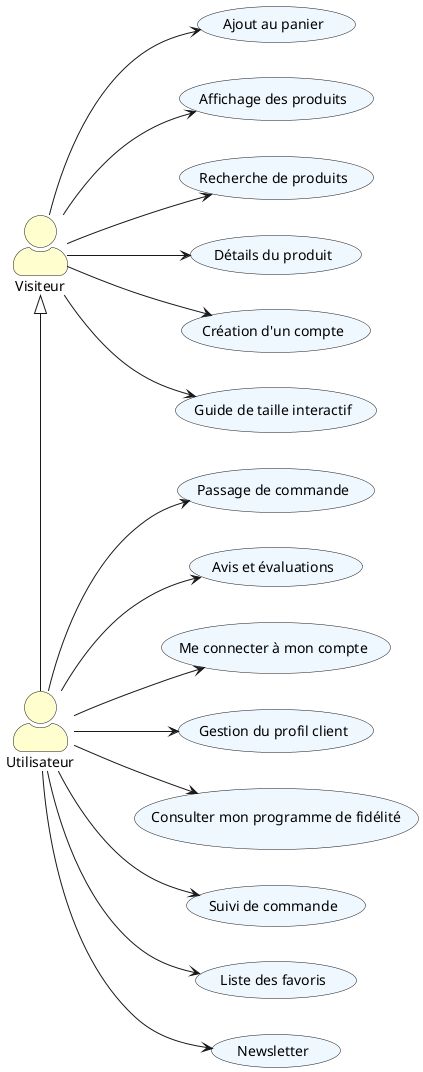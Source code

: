 @startuml DCU - Utilisateur
skinparam actorStyle awesome
left to right direction

actor "Visiteur" as v #FEFECE
usecase "Ajout au panier" as v1 #F0F8FF
usecase "Affichage des produits" as v2 #F0F8FF
usecase "Recherche de produits" as v3 #F0F8FF
usecase "Détails du produit" as v4 #F0F8FF
usecase "Création d'un compte" as v5 #F0F8FF
usecase "Guide de taille interactif" as v6 #F0F8FF
v --> v1
v --> v2
v --> v3
v --> v4
v --> v5
v --> v6

actor "Utilisateur" as u #FEFECE
usecase "Passage de commande" as u1 #F0F8FF
usecase "Avis et évaluations" as u2 #F0F8FF
usecase "Me connecter à mon compte" as u3 #F0F8FF
usecase "Gestion du profil client" as u4 #F0F8FF
usecase "Consulter mon programme de fidélité" as u5 #F0F8FF
usecase "Suivi de commande" as u6 #F0F8FF
usecase "Liste des favoris" as u7 #F0F8FF
usecase "Newsletter" as u8 #F0F8FF
u --> u1
u --> u2
u --> u3
u --> u4
u --> u5
u --> u6
u --> u7
u --> u8

v <|- u

@enduml